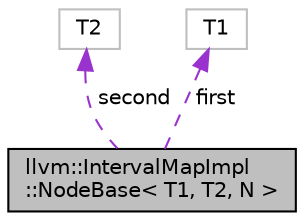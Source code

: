 digraph "llvm::IntervalMapImpl::NodeBase&lt; T1, T2, N &gt;"
{
 // LATEX_PDF_SIZE
  bgcolor="transparent";
  edge [fontname="Helvetica",fontsize="10",labelfontname="Helvetica",labelfontsize="10"];
  node [fontname="Helvetica",fontsize="10",shape=record];
  Node1 [label="llvm::IntervalMapImpl\l::NodeBase\< T1, T2, N \>",height=0.2,width=0.4,color="black", fillcolor="grey75", style="filled", fontcolor="black",tooltip=" "];
  Node2 -> Node1 [dir="back",color="darkorchid3",fontsize="10",style="dashed",label=" second" ,fontname="Helvetica"];
  Node2 [label="T2",height=0.2,width=0.4,color="grey75",tooltip=" "];
  Node3 -> Node1 [dir="back",color="darkorchid3",fontsize="10",style="dashed",label=" first" ,fontname="Helvetica"];
  Node3 [label="T1",height=0.2,width=0.4,color="grey75",tooltip=" "];
}

